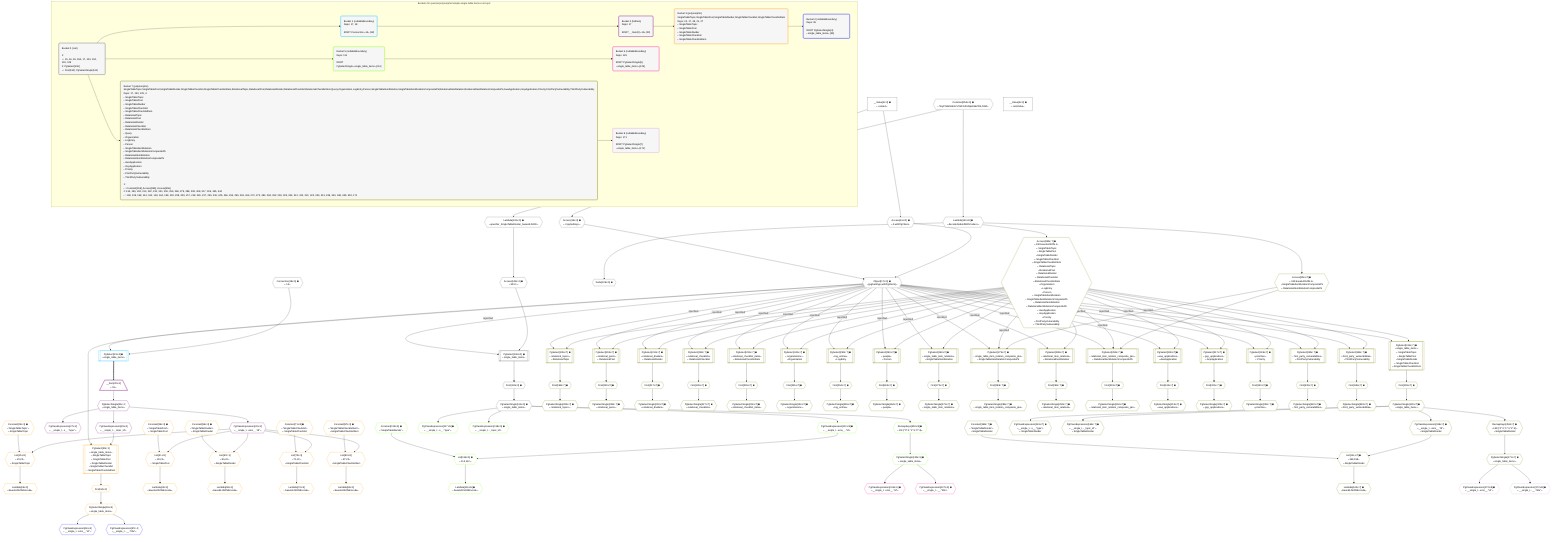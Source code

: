 %%{init: {'themeVariables': { 'fontSize': '12px'}}}%%
graph TD
    classDef path fill:#eee,stroke:#000,color:#000
    classDef plan fill:#fff,stroke-width:1px,color:#000
    classDef itemplan fill:#fff,stroke-width:2px,color:#000
    classDef unbatchedplan fill:#dff,stroke-width:1px,color:#000
    classDef sideeffectplan fill:#fcc,stroke-width:2px,color:#000
    classDef bucket fill:#f6f6f6,color:#000,stroke-width:2px,text-align:left


    %% plan dependencies
    Object17{{"Object[17∈0] ➊<br />ᐸ{pgSettings,withPgClient}ᐳ"}}:::plan
    Access15{{"Access[15∈0] ➊<br />ᐸ2.pgSettingsᐳ"}}:::plan
    Access16{{"Access[16∈0] ➊<br />ᐸ2.withPgClientᐳ"}}:::plan
    Access15 & Access16 --> Object17
    PgSelect106[["PgSelect[106∈0] ➊<br />ᐸsingle_table_itemsᐳ"]]:::plan
    Access104{{"Access[104∈0] ➊<br />ᐸ103.1ᐳ"}}:::plan
    Object17 -->|rejectNull| PgSelect106
    Access104 --> PgSelect106
    __Value2["__Value[2∈0] ➊<br />ᐸcontextᐳ"]:::plan
    __Value2 --> Access15
    __Value2 --> Access16
    Lambda103{{"Lambda[103∈0] ➊<br />ᐸspecifier_SingleTableDivider_base64JSONᐳ"}}:::plan
    Constant354{{"Constant[354∈0] ➊<br />ᐸ'WyJTaW5nbGVUYWJsZURpdmlkZXIiLDNd'ᐳ"}}:::plan
    Constant354 --> Lambda103
    Lambda103 --> Access104
    First110{{"First[110∈0] ➊"}}:::plan
    PgSelect106 --> First110
    PgSelectSingle111{{"PgSelectSingle[111∈0] ➊<br />ᐸsingle_table_itemsᐳ"}}:::plan
    First110 --> PgSelectSingle111
    Node129{{"Node[129∈0] ➊"}}:::plan
    Lambda130{{"Lambda[130∈0] ➊<br />ᐸdecodeNodeIdWithCodecsᐳ"}}:::plan
    Lambda130 --> Node129
    Constant354 --> Lambda130
    __Value4["__Value[4∈0] ➊<br />ᐸrootValueᐳ"]:::plan
    Connection18{{"Connection[18∈0] ➊<br />ᐸ14ᐳ"}}:::plan
    PgSelect19[["PgSelect[19∈1] ➊<br />ᐸsingle_table_itemsᐳ"]]:::plan
    Object17 & Connection18 --> PgSelect19
    __Item20[/"__Item[20∈2]<br />ᐸ19ᐳ"\]:::itemplan
    PgSelect19 ==> __Item20
    PgSelectSingle21{{"PgSelectSingle[21∈2]<br />ᐸsingle_table_itemsᐳ"}}:::plan
    __Item20 --> PgSelectSingle21
    PgClassExpression22{{"PgClassExpression[22∈2]<br />ᐸ__single_t...ems__.”id”ᐳ"}}:::plan
    PgSelectSingle21 --> PgClassExpression22
    PgClassExpression27{{"PgClassExpression[27∈2]<br />ᐸ__single_t...s__.”type”ᐳ"}}:::plan
    PgSelectSingle21 --> PgClassExpression27
    PgClassExpression28{{"PgClassExpression[28∈2]<br />ᐸ__single_t..._topic_id”ᐳ"}}:::plan
    PgSelectSingle21 --> PgClassExpression28
    List25{{"List[25∈3]<br />ᐸ23,22ᐳ<br />ᐳSingleTableTopic"}}:::plan
    Constant23{{"Constant[23∈3] ➊<br />ᐸ'SingleTableTopic'ᐳ<br />ᐳSingleTableTopic"}}:::plan
    Constant23 & PgClassExpression22 --> List25
    PgSelect30[["PgSelect[30∈3]<br />ᐸsingle_table_itemsᐳ<br />ᐳSingleTableTopic<br />ᐳSingleTablePost<br />ᐳSingleTableDivider<br />ᐳSingleTableChecklist<br />ᐳSingleTableChecklistItem"]]:::plan
    Object17 & PgClassExpression28 --> PgSelect30
    List41{{"List[41∈3]<br />ᐸ39,22ᐳ<br />ᐳSingleTablePost"}}:::plan
    Constant39{{"Constant[39∈3] ➊<br />ᐸ'SingleTablePost'ᐳ<br />ᐳSingleTablePost"}}:::plan
    Constant39 & PgClassExpression22 --> List41
    List57{{"List[57∈3]<br />ᐸ55,22ᐳ<br />ᐳSingleTableDivider"}}:::plan
    Constant55{{"Constant[55∈3] ➊<br />ᐸ'SingleTableDivider'ᐳ<br />ᐳSingleTableDivider"}}:::plan
    Constant55 & PgClassExpression22 --> List57
    List73{{"List[73∈3]<br />ᐸ71,22ᐳ<br />ᐳSingleTableChecklist"}}:::plan
    Constant71{{"Constant[71∈3] ➊<br />ᐸ'SingleTableChecklist'ᐳ<br />ᐳSingleTableChecklist"}}:::plan
    Constant71 & PgClassExpression22 --> List73
    List89{{"List[89∈3]<br />ᐸ87,22ᐳ<br />ᐳSingleTableChecklistItem"}}:::plan
    Constant87{{"Constant[87∈3] ➊<br />ᐸ'SingleTableChecklistItem'ᐳ<br />ᐳSingleTableChecklistItem"}}:::plan
    Constant87 & PgClassExpression22 --> List89
    Lambda26{{"Lambda[26∈3]<br />ᐸbase64JSONEncodeᐳ"}}:::plan
    List25 --> Lambda26
    First34{{"First[34∈3]"}}:::plan
    PgSelect30 --> First34
    PgSelectSingle35{{"PgSelectSingle[35∈3]<br />ᐸsingle_table_itemsᐳ"}}:::plan
    First34 --> PgSelectSingle35
    Lambda42{{"Lambda[42∈3]<br />ᐸbase64JSONEncodeᐳ"}}:::plan
    List41 --> Lambda42
    Lambda58{{"Lambda[58∈3]<br />ᐸbase64JSONEncodeᐳ"}}:::plan
    List57 --> Lambda58
    Lambda74{{"Lambda[74∈3]<br />ᐸbase64JSONEncodeᐳ"}}:::plan
    List73 --> Lambda74
    Lambda90{{"Lambda[90∈3]<br />ᐸbase64JSONEncodeᐳ"}}:::plan
    List89 --> Lambda90
    PgClassExpression36{{"PgClassExpression[36∈4]<br />ᐸ__single_t...ems__.”id”ᐳ"}}:::plan
    PgSelectSingle35 --> PgClassExpression36
    PgClassExpression37{{"PgClassExpression[37∈4]<br />ᐸ__single_t...__.”title”ᐳ"}}:::plan
    PgSelectSingle35 --> PgClassExpression37
    List115{{"List[115∈5] ➊<br />ᐸ113,112ᐳ"}}:::plan
    Constant113{{"Constant[113∈5] ➊<br />ᐸ'SingleTableDivider'ᐳ"}}:::plan
    PgClassExpression112{{"PgClassExpression[112∈5] ➊<br />ᐸ__single_t...ems__.”id”ᐳ"}}:::plan
    Constant113 & PgClassExpression112 --> List115
    PgSelectSingle111 --> PgClassExpression112
    Lambda116{{"Lambda[116∈5] ➊<br />ᐸbase64JSONEncodeᐳ"}}:::plan
    List115 --> Lambda116
    PgClassExpression117{{"PgClassExpression[117∈5] ➊<br />ᐸ__single_t...s__.”type”ᐳ"}}:::plan
    PgSelectSingle111 --> PgClassExpression117
    PgClassExpression118{{"PgClassExpression[118∈5] ➊<br />ᐸ__single_t..._topic_id”ᐳ"}}:::plan
    PgSelectSingle111 --> PgClassExpression118
    PgSelectSingle125{{"PgSelectSingle[125∈5] ➊<br />ᐸsingle_table_itemsᐳ"}}:::plan
    RemapKeys350{{"RemapKeys[350∈5] ➊<br />ᐸ111:{”0”:2,”1”:3,”2”:4}ᐳ"}}:::plan
    RemapKeys350 --> PgSelectSingle125
    PgSelectSingle111 --> RemapKeys350
    PgClassExpression126{{"PgClassExpression[126∈6] ➊<br />ᐸ__single_t...ems__.”id”ᐳ"}}:::plan
    PgSelectSingle125 --> PgClassExpression126
    PgClassExpression127{{"PgClassExpression[127∈6] ➊<br />ᐸ__single_t...__.”title”ᐳ"}}:::plan
    PgSelectSingle125 --> PgClassExpression127
    PgSelect279[["PgSelect[279∈7] ➊<br />ᐸsingle_table_item_relation_composite_pksᐳ<br />ᐳSingleTableItemRelationCompositePk"]]:::plan
    Access355{{"Access[355∈7] ➊<br />ᐸ130.base64JSON.1ᐳ<br />ᐳSingleTableTopic<br />ᐳSingleTablePost<br />ᐳSingleTableDivider<br />ᐳSingleTableChecklist<br />ᐳSingleTableChecklistItem<br />ᐳRelationalTopic<br />ᐳRelationalPost<br />ᐳRelationalDivider<br />ᐳRelationalChecklist<br />ᐳRelationalChecklistItem<br />ᐳOrganization<br />ᐳLogEntry<br />ᐳPerson<br />ᐳSingleTableItemRelation<br />ᐳSingleTableItemRelationCompositePk<br />ᐳRelationalItemRelation<br />ᐳRelationalItemRelationCompositePk<br />ᐳAwsApplication<br />ᐳGcpApplication<br />ᐳPriority<br />ᐳFirstPartyVulnerability<br />ᐳThirdPartyVulnerability"}}:::plan
    Access356{{"Access[356∈7] ➊<br />ᐸ130.base64JSON.2ᐳ<br />ᐳSingleTableItemRelationCompositePk<br />ᐳRelationalItemRelationCompositePk"}}:::plan
    Object17 -->|rejectNull| PgSelect279
    Access355 -->|rejectNull| PgSelect279
    Access356 --> PgSelect279
    PgSelect299[["PgSelect[299∈7] ➊<br />ᐸrelational_item_relation_composite_pksᐳ<br />ᐳRelationalItemRelationCompositePk"]]:::plan
    Object17 -->|rejectNull| PgSelect299
    Access355 -->|rejectNull| PgSelect299
    Access356 --> PgSelect299
    PgSelect134[["PgSelect[134∈7] ➊<br />ᐸsingle_table_itemsᐳ<br />ᐳSingleTableTopic<br />ᐳSingleTablePost<br />ᐳSingleTableDivider<br />ᐳSingleTableChecklist<br />ᐳSingleTableChecklistItem"]]:::plan
    Object17 -->|rejectNull| PgSelect134
    Access355 --> PgSelect134
    List161{{"List[161∈7] ➊<br />ᐸ159,158ᐳ<br />ᐳSingleTableDivider"}}:::plan
    Constant159{{"Constant[159∈7] ➊<br />ᐸ'SingleTableDivider'ᐳ<br />ᐳSingleTableDivider"}}:::plan
    PgClassExpression158{{"PgClassExpression[158∈7] ➊<br />ᐸ__single_t...ems__.”id”ᐳ<br />ᐳSingleTableDivider"}}:::plan
    Constant159 & PgClassExpression158 --> List161
    PgSelect195[["PgSelect[195∈7] ➊<br />ᐸrelational_topicsᐳ<br />ᐳRelationalTopic"]]:::plan
    Object17 -->|rejectNull| PgSelect195
    Access355 --> PgSelect195
    PgSelect204[["PgSelect[204∈7] ➊<br />ᐸrelational_postsᐳ<br />ᐳRelationalPost"]]:::plan
    Object17 -->|rejectNull| PgSelect204
    Access355 --> PgSelect204
    PgSelect213[["PgSelect[213∈7] ➊<br />ᐸrelational_dividersᐳ<br />ᐳRelationalDivider"]]:::plan
    Object17 -->|rejectNull| PgSelect213
    Access355 --> PgSelect213
    PgSelect222[["PgSelect[222∈7] ➊<br />ᐸrelational_checklistsᐳ<br />ᐳRelationalChecklist"]]:::plan
    Object17 -->|rejectNull| PgSelect222
    Access355 --> PgSelect222
    PgSelect231[["PgSelect[231∈7] ➊<br />ᐸrelational_checklist_itemsᐳ<br />ᐳRelationalChecklistItem"]]:::plan
    Object17 -->|rejectNull| PgSelect231
    Access355 --> PgSelect231
    PgSelect241[["PgSelect[241∈7] ➊<br />ᐸorganizationsᐳ<br />ᐳOrganization"]]:::plan
    Object17 -->|rejectNull| PgSelect241
    Access355 --> PgSelect241
    PgSelect250[["PgSelect[250∈7] ➊<br />ᐸlog_entriesᐳ<br />ᐳLogEntry"]]:::plan
    Object17 -->|rejectNull| PgSelect250
    Access355 --> PgSelect250
    PgSelect259[["PgSelect[259∈7] ➊<br />ᐸpeopleᐳ<br />ᐳPerson"]]:::plan
    Object17 -->|rejectNull| PgSelect259
    Access355 --> PgSelect259
    PgSelect268[["PgSelect[268∈7] ➊<br />ᐸsingle_table_item_relationsᐳ<br />ᐳSingleTableItemRelation"]]:::plan
    Object17 -->|rejectNull| PgSelect268
    Access355 --> PgSelect268
    PgSelect288[["PgSelect[288∈7] ➊<br />ᐸrelational_item_relationsᐳ<br />ᐳRelationalItemRelation"]]:::plan
    Object17 -->|rejectNull| PgSelect288
    Access355 --> PgSelect288
    PgSelect308[["PgSelect[308∈7] ➊<br />ᐸaws_applicationsᐳ<br />ᐳAwsApplication"]]:::plan
    Object17 -->|rejectNull| PgSelect308
    Access355 --> PgSelect308
    PgSelect317[["PgSelect[317∈7] ➊<br />ᐸgcp_applicationsᐳ<br />ᐳGcpApplication"]]:::plan
    Object17 -->|rejectNull| PgSelect317
    Access355 --> PgSelect317
    PgSelect326[["PgSelect[326∈7] ➊<br />ᐸprioritiesᐳ<br />ᐳPriority"]]:::plan
    Object17 -->|rejectNull| PgSelect326
    Access355 --> PgSelect326
    PgSelect335[["PgSelect[335∈7] ➊<br />ᐸfirst_party_vulnerabilitiesᐳ<br />ᐳFirstPartyVulnerability"]]:::plan
    Object17 -->|rejectNull| PgSelect335
    Access355 --> PgSelect335
    PgSelect344[["PgSelect[344∈7] ➊<br />ᐸthird_party_vulnerabilitiesᐳ<br />ᐳThirdPartyVulnerability"]]:::plan
    Object17 -->|rejectNull| PgSelect344
    Access355 --> PgSelect344
    First138{{"First[138∈7] ➊"}}:::plan
    PgSelect134 --> First138
    PgSelectSingle139{{"PgSelectSingle[139∈7] ➊<br />ᐸsingle_table_itemsᐳ"}}:::plan
    First138 --> PgSelectSingle139
    PgSelectSingle139 --> PgClassExpression158
    Lambda162{{"Lambda[162∈7] ➊<br />ᐸbase64JSONEncodeᐳ"}}:::plan
    List161 --> Lambda162
    PgClassExpression163{{"PgClassExpression[163∈7] ➊<br />ᐸ__single_t...s__.”type”ᐳ<br />ᐳSingleTableDivider"}}:::plan
    PgSelectSingle139 --> PgClassExpression163
    PgClassExpression164{{"PgClassExpression[164∈7] ➊<br />ᐸ__single_t..._topic_id”ᐳ<br />ᐳSingleTableDivider"}}:::plan
    PgSelectSingle139 --> PgClassExpression164
    PgSelectSingle171{{"PgSelectSingle[171∈7] ➊<br />ᐸsingle_table_itemsᐳ"}}:::plan
    RemapKeys352{{"RemapKeys[352∈7] ➊<br />ᐸ139:{”0”:2,”1”:3,”2”:4}ᐳ<br />ᐳSingleTableDivider"}}:::plan
    RemapKeys352 --> PgSelectSingle171
    First199{{"First[199∈7] ➊"}}:::plan
    PgSelect195 --> First199
    PgSelectSingle200{{"PgSelectSingle[200∈7] ➊<br />ᐸrelational_topicsᐳ"}}:::plan
    First199 --> PgSelectSingle200
    First208{{"First[208∈7] ➊"}}:::plan
    PgSelect204 --> First208
    PgSelectSingle209{{"PgSelectSingle[209∈7] ➊<br />ᐸrelational_postsᐳ"}}:::plan
    First208 --> PgSelectSingle209
    First217{{"First[217∈7] ➊"}}:::plan
    PgSelect213 --> First217
    PgSelectSingle218{{"PgSelectSingle[218∈7] ➊<br />ᐸrelational_dividersᐳ"}}:::plan
    First217 --> PgSelectSingle218
    First226{{"First[226∈7] ➊"}}:::plan
    PgSelect222 --> First226
    PgSelectSingle227{{"PgSelectSingle[227∈7] ➊<br />ᐸrelational_checklistsᐳ"}}:::plan
    First226 --> PgSelectSingle227
    First235{{"First[235∈7] ➊"}}:::plan
    PgSelect231 --> First235
    PgSelectSingle236{{"PgSelectSingle[236∈7] ➊<br />ᐸrelational_checklist_itemsᐳ"}}:::plan
    First235 --> PgSelectSingle236
    First245{{"First[245∈7] ➊"}}:::plan
    PgSelect241 --> First245
    PgSelectSingle246{{"PgSelectSingle[246∈7] ➊<br />ᐸorganizationsᐳ"}}:::plan
    First245 --> PgSelectSingle246
    First254{{"First[254∈7] ➊"}}:::plan
    PgSelect250 --> First254
    PgSelectSingle255{{"PgSelectSingle[255∈7] ➊<br />ᐸlog_entriesᐳ"}}:::plan
    First254 --> PgSelectSingle255
    First263{{"First[263∈7] ➊"}}:::plan
    PgSelect259 --> First263
    PgSelectSingle264{{"PgSelectSingle[264∈7] ➊<br />ᐸpeopleᐳ"}}:::plan
    First263 --> PgSelectSingle264
    First272{{"First[272∈7] ➊"}}:::plan
    PgSelect268 --> First272
    PgSelectSingle273{{"PgSelectSingle[273∈7] ➊<br />ᐸsingle_table_item_relationsᐳ"}}:::plan
    First272 --> PgSelectSingle273
    First283{{"First[283∈7] ➊"}}:::plan
    PgSelect279 --> First283
    PgSelectSingle284{{"PgSelectSingle[284∈7] ➊<br />ᐸsingle_table_item_relation_composite_pksᐳ"}}:::plan
    First283 --> PgSelectSingle284
    First292{{"First[292∈7] ➊"}}:::plan
    PgSelect288 --> First292
    PgSelectSingle293{{"PgSelectSingle[293∈7] ➊<br />ᐸrelational_item_relationsᐳ"}}:::plan
    First292 --> PgSelectSingle293
    First303{{"First[303∈7] ➊"}}:::plan
    PgSelect299 --> First303
    PgSelectSingle304{{"PgSelectSingle[304∈7] ➊<br />ᐸrelational_item_relation_composite_pksᐳ"}}:::plan
    First303 --> PgSelectSingle304
    First312{{"First[312∈7] ➊"}}:::plan
    PgSelect308 --> First312
    PgSelectSingle313{{"PgSelectSingle[313∈7] ➊<br />ᐸaws_applicationsᐳ"}}:::plan
    First312 --> PgSelectSingle313
    First321{{"First[321∈7] ➊"}}:::plan
    PgSelect317 --> First321
    PgSelectSingle322{{"PgSelectSingle[322∈7] ➊<br />ᐸgcp_applicationsᐳ"}}:::plan
    First321 --> PgSelectSingle322
    First330{{"First[330∈7] ➊"}}:::plan
    PgSelect326 --> First330
    PgSelectSingle331{{"PgSelectSingle[331∈7] ➊<br />ᐸprioritiesᐳ"}}:::plan
    First330 --> PgSelectSingle331
    First339{{"First[339∈7] ➊"}}:::plan
    PgSelect335 --> First339
    PgSelectSingle340{{"PgSelectSingle[340∈7] ➊<br />ᐸfirst_party_vulnerabilitiesᐳ"}}:::plan
    First339 --> PgSelectSingle340
    First348{{"First[348∈7] ➊"}}:::plan
    PgSelect344 --> First348
    PgSelectSingle349{{"PgSelectSingle[349∈7] ➊<br />ᐸthird_party_vulnerabilitiesᐳ"}}:::plan
    First348 --> PgSelectSingle349
    PgSelectSingle139 --> RemapKeys352
    Lambda130 --> Access355
    Lambda130 --> Access356
    PgClassExpression172{{"PgClassExpression[172∈8] ➊<br />ᐸ__single_t...ems__.”id”ᐳ"}}:::plan
    PgSelectSingle171 --> PgClassExpression172
    PgClassExpression173{{"PgClassExpression[173∈8] ➊<br />ᐸ__single_t...__.”title”ᐳ"}}:::plan
    PgSelectSingle171 --> PgClassExpression173

    %% define steps

    subgraph "Buckets for queries/polymorphic/simple-single-table-items-root-topic"
    Bucket0("Bucket 0 (root)<br /><br />1: <br />ᐳ: 15, 16, 18, 354, 17, 103, 104, 130, 129<br />2: PgSelect[106]<br />ᐳ: First[110], PgSelectSingle[111]"):::bucket
    classDef bucket0 stroke:#696969
    class Bucket0,__Value2,__Value4,Access15,Access16,Object17,Connection18,Lambda103,Access104,PgSelect106,First110,PgSelectSingle111,Node129,Lambda130,Constant354 bucket0
    Bucket1("Bucket 1 (nullableBoundary)<br />Deps: 17, 18<br /><br />ROOT Connectionᐸ14ᐳ[18]"):::bucket
    classDef bucket1 stroke:#00bfff
    class Bucket1,PgSelect19 bucket1
    Bucket2("Bucket 2 (listItem)<br />Deps: 17<br /><br />ROOT __Item{2}ᐸ19ᐳ[20]"):::bucket
    classDef bucket2 stroke:#7f007f
    class Bucket2,__Item20,PgSelectSingle21,PgClassExpression22,PgClassExpression27,PgClassExpression28 bucket2
    Bucket3("Bucket 3 (polymorphic)<br />SingleTableTopic,SingleTablePost,SingleTableDivider,SingleTableChecklist,SingleTableChecklistItem<br />Deps: 22, 17, 28, 21, 27<br />ᐳSingleTableTopic<br />ᐳSingleTablePost<br />ᐳSingleTableDivider<br />ᐳSingleTableChecklist<br />ᐳSingleTableChecklistItem"):::bucket
    classDef bucket3 stroke:#ffa500
    class Bucket3,Constant23,List25,Lambda26,PgSelect30,First34,PgSelectSingle35,Constant39,List41,Lambda42,Constant55,List57,Lambda58,Constant71,List73,Lambda74,Constant87,List89,Lambda90 bucket3
    Bucket4("Bucket 4 (nullableBoundary)<br />Deps: 35<br /><br />ROOT PgSelectSingle{3}ᐸsingle_table_itemsᐳ[35]"):::bucket
    classDef bucket4 stroke:#0000ff
    class Bucket4,PgClassExpression36,PgClassExpression37 bucket4
    Bucket5("Bucket 5 (nullableBoundary)<br />Deps: 111<br /><br />ROOT PgSelectSingleᐸsingle_table_itemsᐳ[111]"):::bucket
    classDef bucket5 stroke:#7fff00
    class Bucket5,PgClassExpression112,Constant113,List115,Lambda116,PgClassExpression117,PgClassExpression118,PgSelectSingle125,RemapKeys350 bucket5
    Bucket6("Bucket 6 (nullableBoundary)<br />Deps: 125<br /><br />ROOT PgSelectSingle{5}ᐸsingle_table_itemsᐳ[125]"):::bucket
    classDef bucket6 stroke:#ff1493
    class Bucket6,PgClassExpression126,PgClassExpression127 bucket6
    Bucket7("Bucket 7 (polymorphic)<br />SingleTableTopic,SingleTablePost,SingleTableDivider,SingleTableChecklist,SingleTableChecklistItem,RelationalTopic,RelationalPost,RelationalDivider,RelationalChecklist,RelationalChecklistItem,Query,Organization,LogEntry,Person,SingleTableItemRelation,SingleTableItemRelationCompositePk,RelationalItemRelation,RelationalItemRelationCompositePk,AwsApplication,GcpApplication,Priority,FirstPartyVulnerability,ThirdPartyVulnerability<br />Deps: 17, 130, 129, 4<br />ᐳSingleTableTopic<br />ᐳSingleTablePost<br />ᐳSingleTableDivider<br />ᐳSingleTableChecklist<br />ᐳSingleTableChecklistItem<br />ᐳRelationalTopic<br />ᐳRelationalPost<br />ᐳRelationalDivider<br />ᐳRelationalChecklist<br />ᐳRelationalChecklistItem<br />ᐳQuery<br />ᐳOrganization<br />ᐳLogEntry<br />ᐳPerson<br />ᐳSingleTableItemRelation<br />ᐳSingleTableItemRelationCompositePk<br />ᐳRelationalItemRelation<br />ᐳRelationalItemRelationCompositePk<br />ᐳAwsApplication<br />ᐳGcpApplication<br />ᐳPriority<br />ᐳFirstPartyVulnerability<br />ᐳThirdPartyVulnerability<br /><br />1: <br />ᐳ: Constant[159], Access[355], Access[356]<br />2: 134, 195, 204, 213, 222, 231, 241, 250, 259, 268, 279, 288, 299, 308, 317, 326, 335, 344<br />ᐳ: 138, 139, 158, 161, 162, 163, 164, 199, 200, 208, 209, 217, 218, 226, 227, 235, 236, 245, 246, 254, 255, 263, 264, 272, 273, 283, 284, 292, 293, 303, 304, 312, 313, 321, 322, 330, 331, 339, 340, 348, 349, 352, 171"):::bucket
    classDef bucket7 stroke:#808000
    class Bucket7,PgSelect134,First138,PgSelectSingle139,PgClassExpression158,Constant159,List161,Lambda162,PgClassExpression163,PgClassExpression164,PgSelectSingle171,PgSelect195,First199,PgSelectSingle200,PgSelect204,First208,PgSelectSingle209,PgSelect213,First217,PgSelectSingle218,PgSelect222,First226,PgSelectSingle227,PgSelect231,First235,PgSelectSingle236,PgSelect241,First245,PgSelectSingle246,PgSelect250,First254,PgSelectSingle255,PgSelect259,First263,PgSelectSingle264,PgSelect268,First272,PgSelectSingle273,PgSelect279,First283,PgSelectSingle284,PgSelect288,First292,PgSelectSingle293,PgSelect299,First303,PgSelectSingle304,PgSelect308,First312,PgSelectSingle313,PgSelect317,First321,PgSelectSingle322,PgSelect326,First330,PgSelectSingle331,PgSelect335,First339,PgSelectSingle340,PgSelect344,First348,PgSelectSingle349,RemapKeys352,Access355,Access356 bucket7
    Bucket8("Bucket 8 (nullableBoundary)<br />Deps: 171<br /><br />ROOT PgSelectSingle{7}ᐸsingle_table_itemsᐳ[171]"):::bucket
    classDef bucket8 stroke:#dda0dd
    class Bucket8,PgClassExpression172,PgClassExpression173 bucket8
    Bucket0 --> Bucket1 & Bucket5 & Bucket7
    Bucket1 --> Bucket2
    Bucket2 --> Bucket3
    Bucket3 --> Bucket4
    Bucket5 --> Bucket6
    Bucket7 --> Bucket8
    end